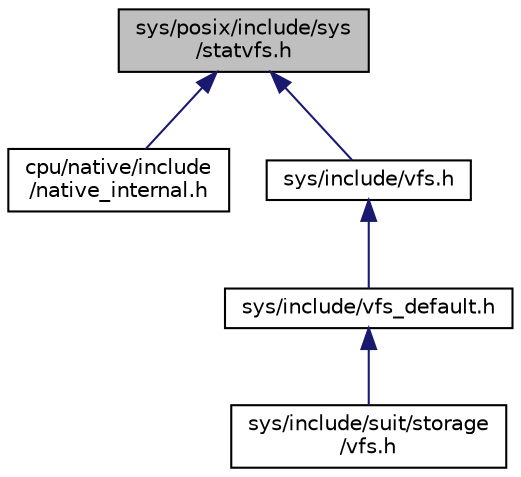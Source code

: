 digraph "sys/posix/include/sys/statvfs.h"
{
 // LATEX_PDF_SIZE
  edge [fontname="Helvetica",fontsize="10",labelfontname="Helvetica",labelfontsize="10"];
  node [fontname="Helvetica",fontsize="10",shape=record];
  Node1 [label="sys/posix/include/sys\l/statvfs.h",height=0.2,width=0.4,color="black", fillcolor="grey75", style="filled", fontcolor="black",tooltip="POSIX compatible sys/statvfs.h definitions."];
  Node1 -> Node2 [dir="back",color="midnightblue",fontsize="10",style="solid",fontname="Helvetica"];
  Node2 [label="cpu/native/include\l/native_internal.h",height=0.2,width=0.4,color="black", fillcolor="white", style="filled",URL="$native__internal_8h_source.html",tooltip=" "];
  Node1 -> Node3 [dir="back",color="midnightblue",fontsize="10",style="solid",fontname="Helvetica"];
  Node3 [label="sys/include/vfs.h",height=0.2,width=0.4,color="black", fillcolor="white", style="filled",URL="$vfs_8h.html",tooltip="VFS layer API declarations."];
  Node3 -> Node4 [dir="back",color="midnightblue",fontsize="10",style="solid",fontname="Helvetica"];
  Node4 [label="sys/include/vfs_default.h",height=0.2,width=0.4,color="black", fillcolor="white", style="filled",URL="$vfs__default_8h.html",tooltip="VFS default mount points."];
  Node4 -> Node5 [dir="back",color="midnightblue",fontsize="10",style="solid",fontname="Helvetica"];
  Node5 [label="sys/include/suit/storage\l/vfs.h",height=0.2,width=0.4,color="black", fillcolor="white", style="filled",URL="$suit_2storage_2vfs_8h_source.html",tooltip=" "];
}
